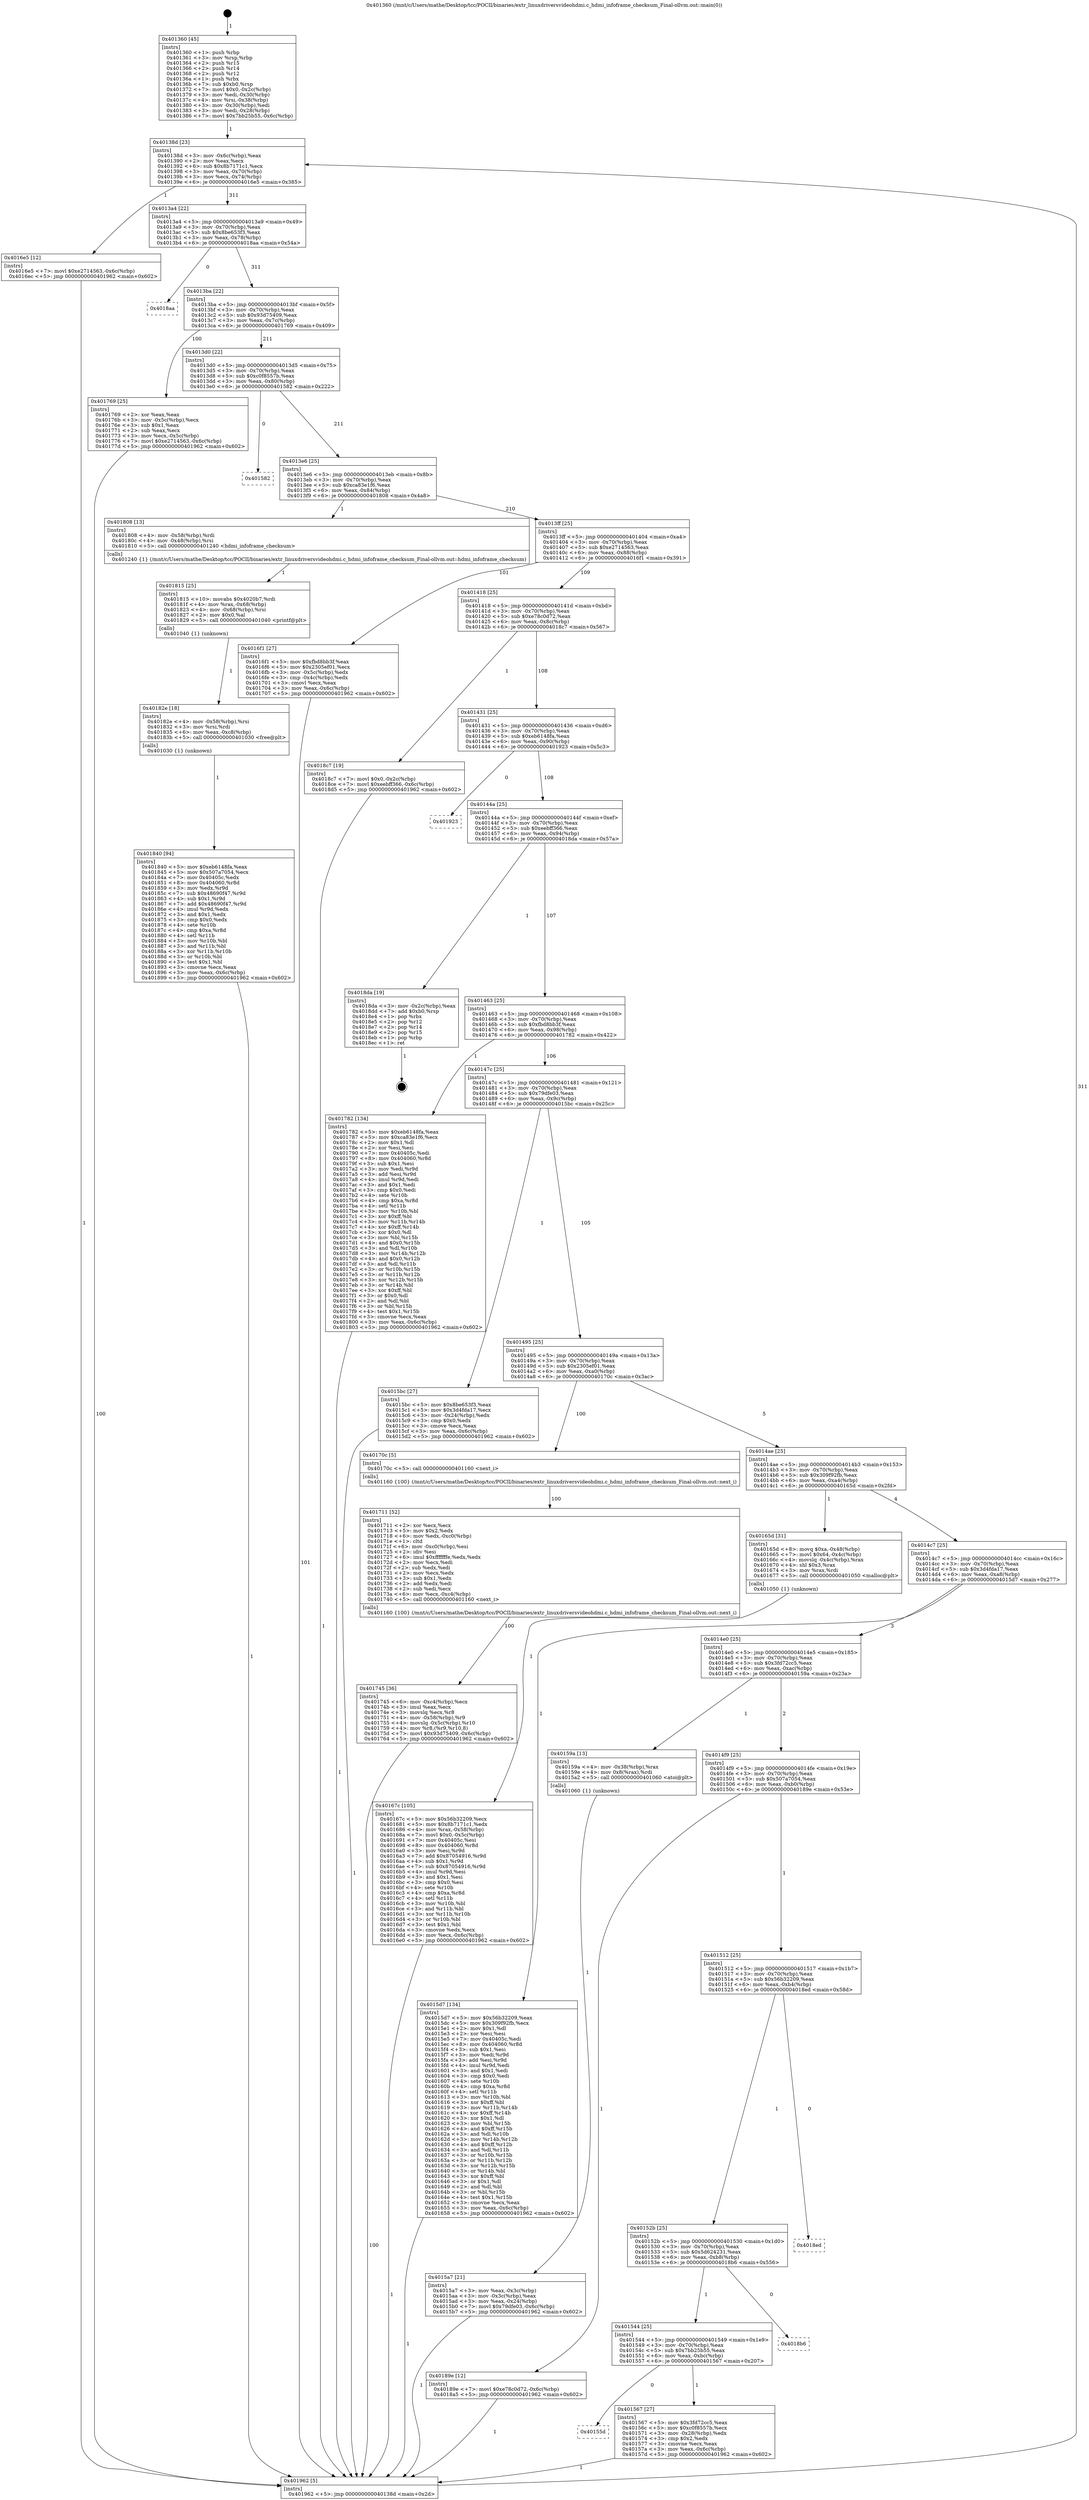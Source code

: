 digraph "0x401360" {
  label = "0x401360 (/mnt/c/Users/mathe/Desktop/tcc/POCII/binaries/extr_linuxdriversvideohdmi.c_hdmi_infoframe_checksum_Final-ollvm.out::main(0))"
  labelloc = "t"
  node[shape=record]

  Entry [label="",width=0.3,height=0.3,shape=circle,fillcolor=black,style=filled]
  "0x40138d" [label="{
     0x40138d [23]\l
     | [instrs]\l
     &nbsp;&nbsp;0x40138d \<+3\>: mov -0x6c(%rbp),%eax\l
     &nbsp;&nbsp;0x401390 \<+2\>: mov %eax,%ecx\l
     &nbsp;&nbsp;0x401392 \<+6\>: sub $0x8b7171c1,%ecx\l
     &nbsp;&nbsp;0x401398 \<+3\>: mov %eax,-0x70(%rbp)\l
     &nbsp;&nbsp;0x40139b \<+3\>: mov %ecx,-0x74(%rbp)\l
     &nbsp;&nbsp;0x40139e \<+6\>: je 00000000004016e5 \<main+0x385\>\l
  }"]
  "0x4016e5" [label="{
     0x4016e5 [12]\l
     | [instrs]\l
     &nbsp;&nbsp;0x4016e5 \<+7\>: movl $0xe2714563,-0x6c(%rbp)\l
     &nbsp;&nbsp;0x4016ec \<+5\>: jmp 0000000000401962 \<main+0x602\>\l
  }"]
  "0x4013a4" [label="{
     0x4013a4 [22]\l
     | [instrs]\l
     &nbsp;&nbsp;0x4013a4 \<+5\>: jmp 00000000004013a9 \<main+0x49\>\l
     &nbsp;&nbsp;0x4013a9 \<+3\>: mov -0x70(%rbp),%eax\l
     &nbsp;&nbsp;0x4013ac \<+5\>: sub $0x8be653f3,%eax\l
     &nbsp;&nbsp;0x4013b1 \<+3\>: mov %eax,-0x78(%rbp)\l
     &nbsp;&nbsp;0x4013b4 \<+6\>: je 00000000004018aa \<main+0x54a\>\l
  }"]
  Exit [label="",width=0.3,height=0.3,shape=circle,fillcolor=black,style=filled,peripheries=2]
  "0x4018aa" [label="{
     0x4018aa\l
  }", style=dashed]
  "0x4013ba" [label="{
     0x4013ba [22]\l
     | [instrs]\l
     &nbsp;&nbsp;0x4013ba \<+5\>: jmp 00000000004013bf \<main+0x5f\>\l
     &nbsp;&nbsp;0x4013bf \<+3\>: mov -0x70(%rbp),%eax\l
     &nbsp;&nbsp;0x4013c2 \<+5\>: sub $0x93d75409,%eax\l
     &nbsp;&nbsp;0x4013c7 \<+3\>: mov %eax,-0x7c(%rbp)\l
     &nbsp;&nbsp;0x4013ca \<+6\>: je 0000000000401769 \<main+0x409\>\l
  }"]
  "0x401840" [label="{
     0x401840 [94]\l
     | [instrs]\l
     &nbsp;&nbsp;0x401840 \<+5\>: mov $0xeb6148fa,%eax\l
     &nbsp;&nbsp;0x401845 \<+5\>: mov $0x507a7054,%ecx\l
     &nbsp;&nbsp;0x40184a \<+7\>: mov 0x40405c,%edx\l
     &nbsp;&nbsp;0x401851 \<+8\>: mov 0x404060,%r8d\l
     &nbsp;&nbsp;0x401859 \<+3\>: mov %edx,%r9d\l
     &nbsp;&nbsp;0x40185c \<+7\>: sub $0x48690f47,%r9d\l
     &nbsp;&nbsp;0x401863 \<+4\>: sub $0x1,%r9d\l
     &nbsp;&nbsp;0x401867 \<+7\>: add $0x48690f47,%r9d\l
     &nbsp;&nbsp;0x40186e \<+4\>: imul %r9d,%edx\l
     &nbsp;&nbsp;0x401872 \<+3\>: and $0x1,%edx\l
     &nbsp;&nbsp;0x401875 \<+3\>: cmp $0x0,%edx\l
     &nbsp;&nbsp;0x401878 \<+4\>: sete %r10b\l
     &nbsp;&nbsp;0x40187c \<+4\>: cmp $0xa,%r8d\l
     &nbsp;&nbsp;0x401880 \<+4\>: setl %r11b\l
     &nbsp;&nbsp;0x401884 \<+3\>: mov %r10b,%bl\l
     &nbsp;&nbsp;0x401887 \<+3\>: and %r11b,%bl\l
     &nbsp;&nbsp;0x40188a \<+3\>: xor %r11b,%r10b\l
     &nbsp;&nbsp;0x40188d \<+3\>: or %r10b,%bl\l
     &nbsp;&nbsp;0x401890 \<+3\>: test $0x1,%bl\l
     &nbsp;&nbsp;0x401893 \<+3\>: cmovne %ecx,%eax\l
     &nbsp;&nbsp;0x401896 \<+3\>: mov %eax,-0x6c(%rbp)\l
     &nbsp;&nbsp;0x401899 \<+5\>: jmp 0000000000401962 \<main+0x602\>\l
  }"]
  "0x401769" [label="{
     0x401769 [25]\l
     | [instrs]\l
     &nbsp;&nbsp;0x401769 \<+2\>: xor %eax,%eax\l
     &nbsp;&nbsp;0x40176b \<+3\>: mov -0x5c(%rbp),%ecx\l
     &nbsp;&nbsp;0x40176e \<+3\>: sub $0x1,%eax\l
     &nbsp;&nbsp;0x401771 \<+2\>: sub %eax,%ecx\l
     &nbsp;&nbsp;0x401773 \<+3\>: mov %ecx,-0x5c(%rbp)\l
     &nbsp;&nbsp;0x401776 \<+7\>: movl $0xe2714563,-0x6c(%rbp)\l
     &nbsp;&nbsp;0x40177d \<+5\>: jmp 0000000000401962 \<main+0x602\>\l
  }"]
  "0x4013d0" [label="{
     0x4013d0 [22]\l
     | [instrs]\l
     &nbsp;&nbsp;0x4013d0 \<+5\>: jmp 00000000004013d5 \<main+0x75\>\l
     &nbsp;&nbsp;0x4013d5 \<+3\>: mov -0x70(%rbp),%eax\l
     &nbsp;&nbsp;0x4013d8 \<+5\>: sub $0xc0f8557b,%eax\l
     &nbsp;&nbsp;0x4013dd \<+3\>: mov %eax,-0x80(%rbp)\l
     &nbsp;&nbsp;0x4013e0 \<+6\>: je 0000000000401582 \<main+0x222\>\l
  }"]
  "0x40182e" [label="{
     0x40182e [18]\l
     | [instrs]\l
     &nbsp;&nbsp;0x40182e \<+4\>: mov -0x58(%rbp),%rsi\l
     &nbsp;&nbsp;0x401832 \<+3\>: mov %rsi,%rdi\l
     &nbsp;&nbsp;0x401835 \<+6\>: mov %eax,-0xc8(%rbp)\l
     &nbsp;&nbsp;0x40183b \<+5\>: call 0000000000401030 \<free@plt\>\l
     | [calls]\l
     &nbsp;&nbsp;0x401030 \{1\} (unknown)\l
  }"]
  "0x401582" [label="{
     0x401582\l
  }", style=dashed]
  "0x4013e6" [label="{
     0x4013e6 [25]\l
     | [instrs]\l
     &nbsp;&nbsp;0x4013e6 \<+5\>: jmp 00000000004013eb \<main+0x8b\>\l
     &nbsp;&nbsp;0x4013eb \<+3\>: mov -0x70(%rbp),%eax\l
     &nbsp;&nbsp;0x4013ee \<+5\>: sub $0xca83e1f6,%eax\l
     &nbsp;&nbsp;0x4013f3 \<+6\>: mov %eax,-0x84(%rbp)\l
     &nbsp;&nbsp;0x4013f9 \<+6\>: je 0000000000401808 \<main+0x4a8\>\l
  }"]
  "0x401815" [label="{
     0x401815 [25]\l
     | [instrs]\l
     &nbsp;&nbsp;0x401815 \<+10\>: movabs $0x4020b7,%rdi\l
     &nbsp;&nbsp;0x40181f \<+4\>: mov %rax,-0x68(%rbp)\l
     &nbsp;&nbsp;0x401823 \<+4\>: mov -0x68(%rbp),%rsi\l
     &nbsp;&nbsp;0x401827 \<+2\>: mov $0x0,%al\l
     &nbsp;&nbsp;0x401829 \<+5\>: call 0000000000401040 \<printf@plt\>\l
     | [calls]\l
     &nbsp;&nbsp;0x401040 \{1\} (unknown)\l
  }"]
  "0x401808" [label="{
     0x401808 [13]\l
     | [instrs]\l
     &nbsp;&nbsp;0x401808 \<+4\>: mov -0x58(%rbp),%rdi\l
     &nbsp;&nbsp;0x40180c \<+4\>: mov -0x48(%rbp),%rsi\l
     &nbsp;&nbsp;0x401810 \<+5\>: call 0000000000401240 \<hdmi_infoframe_checksum\>\l
     | [calls]\l
     &nbsp;&nbsp;0x401240 \{1\} (/mnt/c/Users/mathe/Desktop/tcc/POCII/binaries/extr_linuxdriversvideohdmi.c_hdmi_infoframe_checksum_Final-ollvm.out::hdmi_infoframe_checksum)\l
  }"]
  "0x4013ff" [label="{
     0x4013ff [25]\l
     | [instrs]\l
     &nbsp;&nbsp;0x4013ff \<+5\>: jmp 0000000000401404 \<main+0xa4\>\l
     &nbsp;&nbsp;0x401404 \<+3\>: mov -0x70(%rbp),%eax\l
     &nbsp;&nbsp;0x401407 \<+5\>: sub $0xe2714563,%eax\l
     &nbsp;&nbsp;0x40140c \<+6\>: mov %eax,-0x88(%rbp)\l
     &nbsp;&nbsp;0x401412 \<+6\>: je 00000000004016f1 \<main+0x391\>\l
  }"]
  "0x401745" [label="{
     0x401745 [36]\l
     | [instrs]\l
     &nbsp;&nbsp;0x401745 \<+6\>: mov -0xc4(%rbp),%ecx\l
     &nbsp;&nbsp;0x40174b \<+3\>: imul %eax,%ecx\l
     &nbsp;&nbsp;0x40174e \<+3\>: movslq %ecx,%r8\l
     &nbsp;&nbsp;0x401751 \<+4\>: mov -0x58(%rbp),%r9\l
     &nbsp;&nbsp;0x401755 \<+4\>: movslq -0x5c(%rbp),%r10\l
     &nbsp;&nbsp;0x401759 \<+4\>: mov %r8,(%r9,%r10,8)\l
     &nbsp;&nbsp;0x40175d \<+7\>: movl $0x93d75409,-0x6c(%rbp)\l
     &nbsp;&nbsp;0x401764 \<+5\>: jmp 0000000000401962 \<main+0x602\>\l
  }"]
  "0x4016f1" [label="{
     0x4016f1 [27]\l
     | [instrs]\l
     &nbsp;&nbsp;0x4016f1 \<+5\>: mov $0xfbd8bb3f,%eax\l
     &nbsp;&nbsp;0x4016f6 \<+5\>: mov $0x2305ef01,%ecx\l
     &nbsp;&nbsp;0x4016fb \<+3\>: mov -0x5c(%rbp),%edx\l
     &nbsp;&nbsp;0x4016fe \<+3\>: cmp -0x4c(%rbp),%edx\l
     &nbsp;&nbsp;0x401701 \<+3\>: cmovl %ecx,%eax\l
     &nbsp;&nbsp;0x401704 \<+3\>: mov %eax,-0x6c(%rbp)\l
     &nbsp;&nbsp;0x401707 \<+5\>: jmp 0000000000401962 \<main+0x602\>\l
  }"]
  "0x401418" [label="{
     0x401418 [25]\l
     | [instrs]\l
     &nbsp;&nbsp;0x401418 \<+5\>: jmp 000000000040141d \<main+0xbd\>\l
     &nbsp;&nbsp;0x40141d \<+3\>: mov -0x70(%rbp),%eax\l
     &nbsp;&nbsp;0x401420 \<+5\>: sub $0xe78c0d72,%eax\l
     &nbsp;&nbsp;0x401425 \<+6\>: mov %eax,-0x8c(%rbp)\l
     &nbsp;&nbsp;0x40142b \<+6\>: je 00000000004018c7 \<main+0x567\>\l
  }"]
  "0x401711" [label="{
     0x401711 [52]\l
     | [instrs]\l
     &nbsp;&nbsp;0x401711 \<+2\>: xor %ecx,%ecx\l
     &nbsp;&nbsp;0x401713 \<+5\>: mov $0x2,%edx\l
     &nbsp;&nbsp;0x401718 \<+6\>: mov %edx,-0xc0(%rbp)\l
     &nbsp;&nbsp;0x40171e \<+1\>: cltd\l
     &nbsp;&nbsp;0x40171f \<+6\>: mov -0xc0(%rbp),%esi\l
     &nbsp;&nbsp;0x401725 \<+2\>: idiv %esi\l
     &nbsp;&nbsp;0x401727 \<+6\>: imul $0xfffffffe,%edx,%edx\l
     &nbsp;&nbsp;0x40172d \<+2\>: mov %ecx,%edi\l
     &nbsp;&nbsp;0x40172f \<+2\>: sub %edx,%edi\l
     &nbsp;&nbsp;0x401731 \<+2\>: mov %ecx,%edx\l
     &nbsp;&nbsp;0x401733 \<+3\>: sub $0x1,%edx\l
     &nbsp;&nbsp;0x401736 \<+2\>: add %edx,%edi\l
     &nbsp;&nbsp;0x401738 \<+2\>: sub %edi,%ecx\l
     &nbsp;&nbsp;0x40173a \<+6\>: mov %ecx,-0xc4(%rbp)\l
     &nbsp;&nbsp;0x401740 \<+5\>: call 0000000000401160 \<next_i\>\l
     | [calls]\l
     &nbsp;&nbsp;0x401160 \{100\} (/mnt/c/Users/mathe/Desktop/tcc/POCII/binaries/extr_linuxdriversvideohdmi.c_hdmi_infoframe_checksum_Final-ollvm.out::next_i)\l
  }"]
  "0x4018c7" [label="{
     0x4018c7 [19]\l
     | [instrs]\l
     &nbsp;&nbsp;0x4018c7 \<+7\>: movl $0x0,-0x2c(%rbp)\l
     &nbsp;&nbsp;0x4018ce \<+7\>: movl $0xeebff366,-0x6c(%rbp)\l
     &nbsp;&nbsp;0x4018d5 \<+5\>: jmp 0000000000401962 \<main+0x602\>\l
  }"]
  "0x401431" [label="{
     0x401431 [25]\l
     | [instrs]\l
     &nbsp;&nbsp;0x401431 \<+5\>: jmp 0000000000401436 \<main+0xd6\>\l
     &nbsp;&nbsp;0x401436 \<+3\>: mov -0x70(%rbp),%eax\l
     &nbsp;&nbsp;0x401439 \<+5\>: sub $0xeb6148fa,%eax\l
     &nbsp;&nbsp;0x40143e \<+6\>: mov %eax,-0x90(%rbp)\l
     &nbsp;&nbsp;0x401444 \<+6\>: je 0000000000401923 \<main+0x5c3\>\l
  }"]
  "0x40167c" [label="{
     0x40167c [105]\l
     | [instrs]\l
     &nbsp;&nbsp;0x40167c \<+5\>: mov $0x56b32209,%ecx\l
     &nbsp;&nbsp;0x401681 \<+5\>: mov $0x8b7171c1,%edx\l
     &nbsp;&nbsp;0x401686 \<+4\>: mov %rax,-0x58(%rbp)\l
     &nbsp;&nbsp;0x40168a \<+7\>: movl $0x0,-0x5c(%rbp)\l
     &nbsp;&nbsp;0x401691 \<+7\>: mov 0x40405c,%esi\l
     &nbsp;&nbsp;0x401698 \<+8\>: mov 0x404060,%r8d\l
     &nbsp;&nbsp;0x4016a0 \<+3\>: mov %esi,%r9d\l
     &nbsp;&nbsp;0x4016a3 \<+7\>: add $0x87054916,%r9d\l
     &nbsp;&nbsp;0x4016aa \<+4\>: sub $0x1,%r9d\l
     &nbsp;&nbsp;0x4016ae \<+7\>: sub $0x87054916,%r9d\l
     &nbsp;&nbsp;0x4016b5 \<+4\>: imul %r9d,%esi\l
     &nbsp;&nbsp;0x4016b9 \<+3\>: and $0x1,%esi\l
     &nbsp;&nbsp;0x4016bc \<+3\>: cmp $0x0,%esi\l
     &nbsp;&nbsp;0x4016bf \<+4\>: sete %r10b\l
     &nbsp;&nbsp;0x4016c3 \<+4\>: cmp $0xa,%r8d\l
     &nbsp;&nbsp;0x4016c7 \<+4\>: setl %r11b\l
     &nbsp;&nbsp;0x4016cb \<+3\>: mov %r10b,%bl\l
     &nbsp;&nbsp;0x4016ce \<+3\>: and %r11b,%bl\l
     &nbsp;&nbsp;0x4016d1 \<+3\>: xor %r11b,%r10b\l
     &nbsp;&nbsp;0x4016d4 \<+3\>: or %r10b,%bl\l
     &nbsp;&nbsp;0x4016d7 \<+3\>: test $0x1,%bl\l
     &nbsp;&nbsp;0x4016da \<+3\>: cmovne %edx,%ecx\l
     &nbsp;&nbsp;0x4016dd \<+3\>: mov %ecx,-0x6c(%rbp)\l
     &nbsp;&nbsp;0x4016e0 \<+5\>: jmp 0000000000401962 \<main+0x602\>\l
  }"]
  "0x401923" [label="{
     0x401923\l
  }", style=dashed]
  "0x40144a" [label="{
     0x40144a [25]\l
     | [instrs]\l
     &nbsp;&nbsp;0x40144a \<+5\>: jmp 000000000040144f \<main+0xef\>\l
     &nbsp;&nbsp;0x40144f \<+3\>: mov -0x70(%rbp),%eax\l
     &nbsp;&nbsp;0x401452 \<+5\>: sub $0xeebff366,%eax\l
     &nbsp;&nbsp;0x401457 \<+6\>: mov %eax,-0x94(%rbp)\l
     &nbsp;&nbsp;0x40145d \<+6\>: je 00000000004018da \<main+0x57a\>\l
  }"]
  "0x4015a7" [label="{
     0x4015a7 [21]\l
     | [instrs]\l
     &nbsp;&nbsp;0x4015a7 \<+3\>: mov %eax,-0x3c(%rbp)\l
     &nbsp;&nbsp;0x4015aa \<+3\>: mov -0x3c(%rbp),%eax\l
     &nbsp;&nbsp;0x4015ad \<+3\>: mov %eax,-0x24(%rbp)\l
     &nbsp;&nbsp;0x4015b0 \<+7\>: movl $0x79dfe03,-0x6c(%rbp)\l
     &nbsp;&nbsp;0x4015b7 \<+5\>: jmp 0000000000401962 \<main+0x602\>\l
  }"]
  "0x4018da" [label="{
     0x4018da [19]\l
     | [instrs]\l
     &nbsp;&nbsp;0x4018da \<+3\>: mov -0x2c(%rbp),%eax\l
     &nbsp;&nbsp;0x4018dd \<+7\>: add $0xb0,%rsp\l
     &nbsp;&nbsp;0x4018e4 \<+1\>: pop %rbx\l
     &nbsp;&nbsp;0x4018e5 \<+2\>: pop %r12\l
     &nbsp;&nbsp;0x4018e7 \<+2\>: pop %r14\l
     &nbsp;&nbsp;0x4018e9 \<+2\>: pop %r15\l
     &nbsp;&nbsp;0x4018eb \<+1\>: pop %rbp\l
     &nbsp;&nbsp;0x4018ec \<+1\>: ret\l
  }"]
  "0x401463" [label="{
     0x401463 [25]\l
     | [instrs]\l
     &nbsp;&nbsp;0x401463 \<+5\>: jmp 0000000000401468 \<main+0x108\>\l
     &nbsp;&nbsp;0x401468 \<+3\>: mov -0x70(%rbp),%eax\l
     &nbsp;&nbsp;0x40146b \<+5\>: sub $0xfbd8bb3f,%eax\l
     &nbsp;&nbsp;0x401470 \<+6\>: mov %eax,-0x98(%rbp)\l
     &nbsp;&nbsp;0x401476 \<+6\>: je 0000000000401782 \<main+0x422\>\l
  }"]
  "0x401360" [label="{
     0x401360 [45]\l
     | [instrs]\l
     &nbsp;&nbsp;0x401360 \<+1\>: push %rbp\l
     &nbsp;&nbsp;0x401361 \<+3\>: mov %rsp,%rbp\l
     &nbsp;&nbsp;0x401364 \<+2\>: push %r15\l
     &nbsp;&nbsp;0x401366 \<+2\>: push %r14\l
     &nbsp;&nbsp;0x401368 \<+2\>: push %r12\l
     &nbsp;&nbsp;0x40136a \<+1\>: push %rbx\l
     &nbsp;&nbsp;0x40136b \<+7\>: sub $0xb0,%rsp\l
     &nbsp;&nbsp;0x401372 \<+7\>: movl $0x0,-0x2c(%rbp)\l
     &nbsp;&nbsp;0x401379 \<+3\>: mov %edi,-0x30(%rbp)\l
     &nbsp;&nbsp;0x40137c \<+4\>: mov %rsi,-0x38(%rbp)\l
     &nbsp;&nbsp;0x401380 \<+3\>: mov -0x30(%rbp),%edi\l
     &nbsp;&nbsp;0x401383 \<+3\>: mov %edi,-0x28(%rbp)\l
     &nbsp;&nbsp;0x401386 \<+7\>: movl $0x7bb25b55,-0x6c(%rbp)\l
  }"]
  "0x401782" [label="{
     0x401782 [134]\l
     | [instrs]\l
     &nbsp;&nbsp;0x401782 \<+5\>: mov $0xeb6148fa,%eax\l
     &nbsp;&nbsp;0x401787 \<+5\>: mov $0xca83e1f6,%ecx\l
     &nbsp;&nbsp;0x40178c \<+2\>: mov $0x1,%dl\l
     &nbsp;&nbsp;0x40178e \<+2\>: xor %esi,%esi\l
     &nbsp;&nbsp;0x401790 \<+7\>: mov 0x40405c,%edi\l
     &nbsp;&nbsp;0x401797 \<+8\>: mov 0x404060,%r8d\l
     &nbsp;&nbsp;0x40179f \<+3\>: sub $0x1,%esi\l
     &nbsp;&nbsp;0x4017a2 \<+3\>: mov %edi,%r9d\l
     &nbsp;&nbsp;0x4017a5 \<+3\>: add %esi,%r9d\l
     &nbsp;&nbsp;0x4017a8 \<+4\>: imul %r9d,%edi\l
     &nbsp;&nbsp;0x4017ac \<+3\>: and $0x1,%edi\l
     &nbsp;&nbsp;0x4017af \<+3\>: cmp $0x0,%edi\l
     &nbsp;&nbsp;0x4017b2 \<+4\>: sete %r10b\l
     &nbsp;&nbsp;0x4017b6 \<+4\>: cmp $0xa,%r8d\l
     &nbsp;&nbsp;0x4017ba \<+4\>: setl %r11b\l
     &nbsp;&nbsp;0x4017be \<+3\>: mov %r10b,%bl\l
     &nbsp;&nbsp;0x4017c1 \<+3\>: xor $0xff,%bl\l
     &nbsp;&nbsp;0x4017c4 \<+3\>: mov %r11b,%r14b\l
     &nbsp;&nbsp;0x4017c7 \<+4\>: xor $0xff,%r14b\l
     &nbsp;&nbsp;0x4017cb \<+3\>: xor $0x0,%dl\l
     &nbsp;&nbsp;0x4017ce \<+3\>: mov %bl,%r15b\l
     &nbsp;&nbsp;0x4017d1 \<+4\>: and $0x0,%r15b\l
     &nbsp;&nbsp;0x4017d5 \<+3\>: and %dl,%r10b\l
     &nbsp;&nbsp;0x4017d8 \<+3\>: mov %r14b,%r12b\l
     &nbsp;&nbsp;0x4017db \<+4\>: and $0x0,%r12b\l
     &nbsp;&nbsp;0x4017df \<+3\>: and %dl,%r11b\l
     &nbsp;&nbsp;0x4017e2 \<+3\>: or %r10b,%r15b\l
     &nbsp;&nbsp;0x4017e5 \<+3\>: or %r11b,%r12b\l
     &nbsp;&nbsp;0x4017e8 \<+3\>: xor %r12b,%r15b\l
     &nbsp;&nbsp;0x4017eb \<+3\>: or %r14b,%bl\l
     &nbsp;&nbsp;0x4017ee \<+3\>: xor $0xff,%bl\l
     &nbsp;&nbsp;0x4017f1 \<+3\>: or $0x0,%dl\l
     &nbsp;&nbsp;0x4017f4 \<+2\>: and %dl,%bl\l
     &nbsp;&nbsp;0x4017f6 \<+3\>: or %bl,%r15b\l
     &nbsp;&nbsp;0x4017f9 \<+4\>: test $0x1,%r15b\l
     &nbsp;&nbsp;0x4017fd \<+3\>: cmovne %ecx,%eax\l
     &nbsp;&nbsp;0x401800 \<+3\>: mov %eax,-0x6c(%rbp)\l
     &nbsp;&nbsp;0x401803 \<+5\>: jmp 0000000000401962 \<main+0x602\>\l
  }"]
  "0x40147c" [label="{
     0x40147c [25]\l
     | [instrs]\l
     &nbsp;&nbsp;0x40147c \<+5\>: jmp 0000000000401481 \<main+0x121\>\l
     &nbsp;&nbsp;0x401481 \<+3\>: mov -0x70(%rbp),%eax\l
     &nbsp;&nbsp;0x401484 \<+5\>: sub $0x79dfe03,%eax\l
     &nbsp;&nbsp;0x401489 \<+6\>: mov %eax,-0x9c(%rbp)\l
     &nbsp;&nbsp;0x40148f \<+6\>: je 00000000004015bc \<main+0x25c\>\l
  }"]
  "0x401962" [label="{
     0x401962 [5]\l
     | [instrs]\l
     &nbsp;&nbsp;0x401962 \<+5\>: jmp 000000000040138d \<main+0x2d\>\l
  }"]
  "0x4015bc" [label="{
     0x4015bc [27]\l
     | [instrs]\l
     &nbsp;&nbsp;0x4015bc \<+5\>: mov $0x8be653f3,%eax\l
     &nbsp;&nbsp;0x4015c1 \<+5\>: mov $0x3d4fda17,%ecx\l
     &nbsp;&nbsp;0x4015c6 \<+3\>: mov -0x24(%rbp),%edx\l
     &nbsp;&nbsp;0x4015c9 \<+3\>: cmp $0x0,%edx\l
     &nbsp;&nbsp;0x4015cc \<+3\>: cmove %ecx,%eax\l
     &nbsp;&nbsp;0x4015cf \<+3\>: mov %eax,-0x6c(%rbp)\l
     &nbsp;&nbsp;0x4015d2 \<+5\>: jmp 0000000000401962 \<main+0x602\>\l
  }"]
  "0x401495" [label="{
     0x401495 [25]\l
     | [instrs]\l
     &nbsp;&nbsp;0x401495 \<+5\>: jmp 000000000040149a \<main+0x13a\>\l
     &nbsp;&nbsp;0x40149a \<+3\>: mov -0x70(%rbp),%eax\l
     &nbsp;&nbsp;0x40149d \<+5\>: sub $0x2305ef01,%eax\l
     &nbsp;&nbsp;0x4014a2 \<+6\>: mov %eax,-0xa0(%rbp)\l
     &nbsp;&nbsp;0x4014a8 \<+6\>: je 000000000040170c \<main+0x3ac\>\l
  }"]
  "0x40155d" [label="{
     0x40155d\l
  }", style=dashed]
  "0x40170c" [label="{
     0x40170c [5]\l
     | [instrs]\l
     &nbsp;&nbsp;0x40170c \<+5\>: call 0000000000401160 \<next_i\>\l
     | [calls]\l
     &nbsp;&nbsp;0x401160 \{100\} (/mnt/c/Users/mathe/Desktop/tcc/POCII/binaries/extr_linuxdriversvideohdmi.c_hdmi_infoframe_checksum_Final-ollvm.out::next_i)\l
  }"]
  "0x4014ae" [label="{
     0x4014ae [25]\l
     | [instrs]\l
     &nbsp;&nbsp;0x4014ae \<+5\>: jmp 00000000004014b3 \<main+0x153\>\l
     &nbsp;&nbsp;0x4014b3 \<+3\>: mov -0x70(%rbp),%eax\l
     &nbsp;&nbsp;0x4014b6 \<+5\>: sub $0x309f92fb,%eax\l
     &nbsp;&nbsp;0x4014bb \<+6\>: mov %eax,-0xa4(%rbp)\l
     &nbsp;&nbsp;0x4014c1 \<+6\>: je 000000000040165d \<main+0x2fd\>\l
  }"]
  "0x401567" [label="{
     0x401567 [27]\l
     | [instrs]\l
     &nbsp;&nbsp;0x401567 \<+5\>: mov $0x3fd72cc5,%eax\l
     &nbsp;&nbsp;0x40156c \<+5\>: mov $0xc0f8557b,%ecx\l
     &nbsp;&nbsp;0x401571 \<+3\>: mov -0x28(%rbp),%edx\l
     &nbsp;&nbsp;0x401574 \<+3\>: cmp $0x2,%edx\l
     &nbsp;&nbsp;0x401577 \<+3\>: cmovne %ecx,%eax\l
     &nbsp;&nbsp;0x40157a \<+3\>: mov %eax,-0x6c(%rbp)\l
     &nbsp;&nbsp;0x40157d \<+5\>: jmp 0000000000401962 \<main+0x602\>\l
  }"]
  "0x40165d" [label="{
     0x40165d [31]\l
     | [instrs]\l
     &nbsp;&nbsp;0x40165d \<+8\>: movq $0xa,-0x48(%rbp)\l
     &nbsp;&nbsp;0x401665 \<+7\>: movl $0x64,-0x4c(%rbp)\l
     &nbsp;&nbsp;0x40166c \<+4\>: movslq -0x4c(%rbp),%rax\l
     &nbsp;&nbsp;0x401670 \<+4\>: shl $0x3,%rax\l
     &nbsp;&nbsp;0x401674 \<+3\>: mov %rax,%rdi\l
     &nbsp;&nbsp;0x401677 \<+5\>: call 0000000000401050 \<malloc@plt\>\l
     | [calls]\l
     &nbsp;&nbsp;0x401050 \{1\} (unknown)\l
  }"]
  "0x4014c7" [label="{
     0x4014c7 [25]\l
     | [instrs]\l
     &nbsp;&nbsp;0x4014c7 \<+5\>: jmp 00000000004014cc \<main+0x16c\>\l
     &nbsp;&nbsp;0x4014cc \<+3\>: mov -0x70(%rbp),%eax\l
     &nbsp;&nbsp;0x4014cf \<+5\>: sub $0x3d4fda17,%eax\l
     &nbsp;&nbsp;0x4014d4 \<+6\>: mov %eax,-0xa8(%rbp)\l
     &nbsp;&nbsp;0x4014da \<+6\>: je 00000000004015d7 \<main+0x277\>\l
  }"]
  "0x401544" [label="{
     0x401544 [25]\l
     | [instrs]\l
     &nbsp;&nbsp;0x401544 \<+5\>: jmp 0000000000401549 \<main+0x1e9\>\l
     &nbsp;&nbsp;0x401549 \<+3\>: mov -0x70(%rbp),%eax\l
     &nbsp;&nbsp;0x40154c \<+5\>: sub $0x7bb25b55,%eax\l
     &nbsp;&nbsp;0x401551 \<+6\>: mov %eax,-0xbc(%rbp)\l
     &nbsp;&nbsp;0x401557 \<+6\>: je 0000000000401567 \<main+0x207\>\l
  }"]
  "0x4015d7" [label="{
     0x4015d7 [134]\l
     | [instrs]\l
     &nbsp;&nbsp;0x4015d7 \<+5\>: mov $0x56b32209,%eax\l
     &nbsp;&nbsp;0x4015dc \<+5\>: mov $0x309f92fb,%ecx\l
     &nbsp;&nbsp;0x4015e1 \<+2\>: mov $0x1,%dl\l
     &nbsp;&nbsp;0x4015e3 \<+2\>: xor %esi,%esi\l
     &nbsp;&nbsp;0x4015e5 \<+7\>: mov 0x40405c,%edi\l
     &nbsp;&nbsp;0x4015ec \<+8\>: mov 0x404060,%r8d\l
     &nbsp;&nbsp;0x4015f4 \<+3\>: sub $0x1,%esi\l
     &nbsp;&nbsp;0x4015f7 \<+3\>: mov %edi,%r9d\l
     &nbsp;&nbsp;0x4015fa \<+3\>: add %esi,%r9d\l
     &nbsp;&nbsp;0x4015fd \<+4\>: imul %r9d,%edi\l
     &nbsp;&nbsp;0x401601 \<+3\>: and $0x1,%edi\l
     &nbsp;&nbsp;0x401604 \<+3\>: cmp $0x0,%edi\l
     &nbsp;&nbsp;0x401607 \<+4\>: sete %r10b\l
     &nbsp;&nbsp;0x40160b \<+4\>: cmp $0xa,%r8d\l
     &nbsp;&nbsp;0x40160f \<+4\>: setl %r11b\l
     &nbsp;&nbsp;0x401613 \<+3\>: mov %r10b,%bl\l
     &nbsp;&nbsp;0x401616 \<+3\>: xor $0xff,%bl\l
     &nbsp;&nbsp;0x401619 \<+3\>: mov %r11b,%r14b\l
     &nbsp;&nbsp;0x40161c \<+4\>: xor $0xff,%r14b\l
     &nbsp;&nbsp;0x401620 \<+3\>: xor $0x1,%dl\l
     &nbsp;&nbsp;0x401623 \<+3\>: mov %bl,%r15b\l
     &nbsp;&nbsp;0x401626 \<+4\>: and $0xff,%r15b\l
     &nbsp;&nbsp;0x40162a \<+3\>: and %dl,%r10b\l
     &nbsp;&nbsp;0x40162d \<+3\>: mov %r14b,%r12b\l
     &nbsp;&nbsp;0x401630 \<+4\>: and $0xff,%r12b\l
     &nbsp;&nbsp;0x401634 \<+3\>: and %dl,%r11b\l
     &nbsp;&nbsp;0x401637 \<+3\>: or %r10b,%r15b\l
     &nbsp;&nbsp;0x40163a \<+3\>: or %r11b,%r12b\l
     &nbsp;&nbsp;0x40163d \<+3\>: xor %r12b,%r15b\l
     &nbsp;&nbsp;0x401640 \<+3\>: or %r14b,%bl\l
     &nbsp;&nbsp;0x401643 \<+3\>: xor $0xff,%bl\l
     &nbsp;&nbsp;0x401646 \<+3\>: or $0x1,%dl\l
     &nbsp;&nbsp;0x401649 \<+2\>: and %dl,%bl\l
     &nbsp;&nbsp;0x40164b \<+3\>: or %bl,%r15b\l
     &nbsp;&nbsp;0x40164e \<+4\>: test $0x1,%r15b\l
     &nbsp;&nbsp;0x401652 \<+3\>: cmovne %ecx,%eax\l
     &nbsp;&nbsp;0x401655 \<+3\>: mov %eax,-0x6c(%rbp)\l
     &nbsp;&nbsp;0x401658 \<+5\>: jmp 0000000000401962 \<main+0x602\>\l
  }"]
  "0x4014e0" [label="{
     0x4014e0 [25]\l
     | [instrs]\l
     &nbsp;&nbsp;0x4014e0 \<+5\>: jmp 00000000004014e5 \<main+0x185\>\l
     &nbsp;&nbsp;0x4014e5 \<+3\>: mov -0x70(%rbp),%eax\l
     &nbsp;&nbsp;0x4014e8 \<+5\>: sub $0x3fd72cc5,%eax\l
     &nbsp;&nbsp;0x4014ed \<+6\>: mov %eax,-0xac(%rbp)\l
     &nbsp;&nbsp;0x4014f3 \<+6\>: je 000000000040159a \<main+0x23a\>\l
  }"]
  "0x4018b6" [label="{
     0x4018b6\l
  }", style=dashed]
  "0x40159a" [label="{
     0x40159a [13]\l
     | [instrs]\l
     &nbsp;&nbsp;0x40159a \<+4\>: mov -0x38(%rbp),%rax\l
     &nbsp;&nbsp;0x40159e \<+4\>: mov 0x8(%rax),%rdi\l
     &nbsp;&nbsp;0x4015a2 \<+5\>: call 0000000000401060 \<atoi@plt\>\l
     | [calls]\l
     &nbsp;&nbsp;0x401060 \{1\} (unknown)\l
  }"]
  "0x4014f9" [label="{
     0x4014f9 [25]\l
     | [instrs]\l
     &nbsp;&nbsp;0x4014f9 \<+5\>: jmp 00000000004014fe \<main+0x19e\>\l
     &nbsp;&nbsp;0x4014fe \<+3\>: mov -0x70(%rbp),%eax\l
     &nbsp;&nbsp;0x401501 \<+5\>: sub $0x507a7054,%eax\l
     &nbsp;&nbsp;0x401506 \<+6\>: mov %eax,-0xb0(%rbp)\l
     &nbsp;&nbsp;0x40150c \<+6\>: je 000000000040189e \<main+0x53e\>\l
  }"]
  "0x40152b" [label="{
     0x40152b [25]\l
     | [instrs]\l
     &nbsp;&nbsp;0x40152b \<+5\>: jmp 0000000000401530 \<main+0x1d0\>\l
     &nbsp;&nbsp;0x401530 \<+3\>: mov -0x70(%rbp),%eax\l
     &nbsp;&nbsp;0x401533 \<+5\>: sub $0x5d624231,%eax\l
     &nbsp;&nbsp;0x401538 \<+6\>: mov %eax,-0xb8(%rbp)\l
     &nbsp;&nbsp;0x40153e \<+6\>: je 00000000004018b6 \<main+0x556\>\l
  }"]
  "0x40189e" [label="{
     0x40189e [12]\l
     | [instrs]\l
     &nbsp;&nbsp;0x40189e \<+7\>: movl $0xe78c0d72,-0x6c(%rbp)\l
     &nbsp;&nbsp;0x4018a5 \<+5\>: jmp 0000000000401962 \<main+0x602\>\l
  }"]
  "0x401512" [label="{
     0x401512 [25]\l
     | [instrs]\l
     &nbsp;&nbsp;0x401512 \<+5\>: jmp 0000000000401517 \<main+0x1b7\>\l
     &nbsp;&nbsp;0x401517 \<+3\>: mov -0x70(%rbp),%eax\l
     &nbsp;&nbsp;0x40151a \<+5\>: sub $0x56b32209,%eax\l
     &nbsp;&nbsp;0x40151f \<+6\>: mov %eax,-0xb4(%rbp)\l
     &nbsp;&nbsp;0x401525 \<+6\>: je 00000000004018ed \<main+0x58d\>\l
  }"]
  "0x4018ed" [label="{
     0x4018ed\l
  }", style=dashed]
  Entry -> "0x401360" [label=" 1"]
  "0x40138d" -> "0x4016e5" [label=" 1"]
  "0x40138d" -> "0x4013a4" [label=" 311"]
  "0x4018da" -> Exit [label=" 1"]
  "0x4013a4" -> "0x4018aa" [label=" 0"]
  "0x4013a4" -> "0x4013ba" [label=" 311"]
  "0x4018c7" -> "0x401962" [label=" 1"]
  "0x4013ba" -> "0x401769" [label=" 100"]
  "0x4013ba" -> "0x4013d0" [label=" 211"]
  "0x40189e" -> "0x401962" [label=" 1"]
  "0x4013d0" -> "0x401582" [label=" 0"]
  "0x4013d0" -> "0x4013e6" [label=" 211"]
  "0x401840" -> "0x401962" [label=" 1"]
  "0x4013e6" -> "0x401808" [label=" 1"]
  "0x4013e6" -> "0x4013ff" [label=" 210"]
  "0x40182e" -> "0x401840" [label=" 1"]
  "0x4013ff" -> "0x4016f1" [label=" 101"]
  "0x4013ff" -> "0x401418" [label=" 109"]
  "0x401815" -> "0x40182e" [label=" 1"]
  "0x401418" -> "0x4018c7" [label=" 1"]
  "0x401418" -> "0x401431" [label=" 108"]
  "0x401808" -> "0x401815" [label=" 1"]
  "0x401431" -> "0x401923" [label=" 0"]
  "0x401431" -> "0x40144a" [label=" 108"]
  "0x401782" -> "0x401962" [label=" 1"]
  "0x40144a" -> "0x4018da" [label=" 1"]
  "0x40144a" -> "0x401463" [label=" 107"]
  "0x401769" -> "0x401962" [label=" 100"]
  "0x401463" -> "0x401782" [label=" 1"]
  "0x401463" -> "0x40147c" [label=" 106"]
  "0x401745" -> "0x401962" [label=" 100"]
  "0x40147c" -> "0x4015bc" [label=" 1"]
  "0x40147c" -> "0x401495" [label=" 105"]
  "0x401711" -> "0x401745" [label=" 100"]
  "0x401495" -> "0x40170c" [label=" 100"]
  "0x401495" -> "0x4014ae" [label=" 5"]
  "0x40170c" -> "0x401711" [label=" 100"]
  "0x4014ae" -> "0x40165d" [label=" 1"]
  "0x4014ae" -> "0x4014c7" [label=" 4"]
  "0x4016f1" -> "0x401962" [label=" 101"]
  "0x4014c7" -> "0x4015d7" [label=" 1"]
  "0x4014c7" -> "0x4014e0" [label=" 3"]
  "0x40167c" -> "0x401962" [label=" 1"]
  "0x4014e0" -> "0x40159a" [label=" 1"]
  "0x4014e0" -> "0x4014f9" [label=" 2"]
  "0x40165d" -> "0x40167c" [label=" 1"]
  "0x4014f9" -> "0x40189e" [label=" 1"]
  "0x4014f9" -> "0x401512" [label=" 1"]
  "0x4015bc" -> "0x401962" [label=" 1"]
  "0x401512" -> "0x4018ed" [label=" 0"]
  "0x401512" -> "0x40152b" [label=" 1"]
  "0x4015d7" -> "0x401962" [label=" 1"]
  "0x40152b" -> "0x4018b6" [label=" 0"]
  "0x40152b" -> "0x401544" [label=" 1"]
  "0x4016e5" -> "0x401962" [label=" 1"]
  "0x401544" -> "0x401567" [label=" 1"]
  "0x401544" -> "0x40155d" [label=" 0"]
  "0x401567" -> "0x401962" [label=" 1"]
  "0x401360" -> "0x40138d" [label=" 1"]
  "0x401962" -> "0x40138d" [label=" 311"]
  "0x40159a" -> "0x4015a7" [label=" 1"]
  "0x4015a7" -> "0x401962" [label=" 1"]
}
